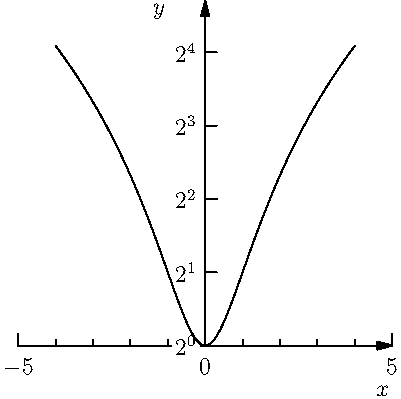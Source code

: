import graph;
size(200,IgnoreAspect);

// Base-2 logarithmic scale on y-axis:

real log2(real x) {static real log2=log(2); return log(x)/log2;}
real pow2(real x) {return 2^x;}

scaleT yscale=scaleT(log2,pow2,logarithmic=true);
scale(Linear,yscale);

real f(real x) {return 1+x^2;}

draw(graph(f,-4,4));

yaxis("$y$",ymin=1,ymax=f(5),RightTicks(Label(Fill(white))),EndArrow);
xaxis("$x$",xmin=-5,xmax=5,LeftTicks,EndArrow);
